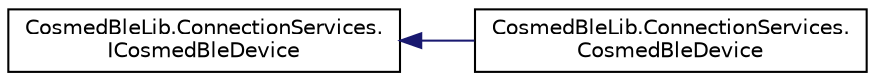 digraph "Graphical Class Hierarchy"
{
 // LATEX_PDF_SIZE
  edge [fontname="Helvetica",fontsize="10",labelfontname="Helvetica",labelfontsize="10"];
  node [fontname="Helvetica",fontsize="10",shape=record];
  rankdir="LR";
  Node0 [label="CosmedBleLib.ConnectionServices.\lICosmedBleDevice",height=0.2,width=0.4,color="black", fillcolor="white", style="filled",URL="$interface_cosmed_ble_lib_1_1_connection_services_1_1_i_cosmed_ble_device.html",tooltip=" "];
  Node0 -> Node1 [dir="back",color="midnightblue",fontsize="10",style="solid",fontname="Helvetica"];
  Node1 [label="CosmedBleLib.ConnectionServices.\lCosmedBleDevice",height=0.2,width=0.4,color="black", fillcolor="white", style="filled",URL="$class_cosmed_ble_lib_1_1_connection_services_1_1_cosmed_ble_device.html",tooltip="Wraps a discoverable BluetoothLEDevice, showing tha data obtained from an unpaired connection"];
}

